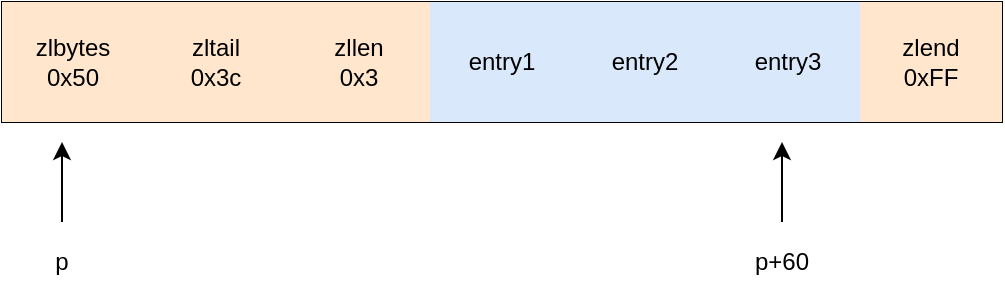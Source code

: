 <mxfile version="14.1.8" type="github">
  <diagram id="1uSbGK0Mtd8uH2yY164n" name="Page-1">
    <mxGraphModel dx="1426" dy="771" grid="1" gridSize="10" guides="1" tooltips="1" connect="1" arrows="1" fold="1" page="1" pageScale="1" pageWidth="827" pageHeight="1169" math="0" shadow="0">
      <root>
        <mxCell id="0" />
        <mxCell id="1" parent="0" />
        <mxCell id="rTr22B_VBJ0NFOkobvwr-1" value="" style="shape=table;html=1;whiteSpace=wrap;startSize=0;container=1;collapsible=0;childLayout=tableLayout;" vertex="1" parent="1">
          <mxGeometry x="160" y="230" width="500" height="60" as="geometry" />
        </mxCell>
        <mxCell id="rTr22B_VBJ0NFOkobvwr-2" value="" style="shape=partialRectangle;html=1;whiteSpace=wrap;collapsible=0;dropTarget=0;pointerEvents=0;fillColor=none;top=0;left=0;bottom=0;right=0;points=[[0,0.5],[1,0.5]];portConstraint=eastwest;" vertex="1" parent="rTr22B_VBJ0NFOkobvwr-1">
          <mxGeometry width="500" height="60" as="geometry" />
        </mxCell>
        <mxCell id="rTr22B_VBJ0NFOkobvwr-23" value="zlbytes&lt;br&gt;0x50" style="shape=partialRectangle;html=1;whiteSpace=wrap;connectable=0;fillColor=#ffe6cc;top=0;left=0;bottom=0;right=0;overflow=hidden;strokeColor=#d79b00;" vertex="1" parent="rTr22B_VBJ0NFOkobvwr-2">
          <mxGeometry width="71" height="60" as="geometry" />
        </mxCell>
        <mxCell id="rTr22B_VBJ0NFOkobvwr-20" value="zltail&lt;br&gt;0x3c" style="shape=partialRectangle;html=1;whiteSpace=wrap;connectable=0;fillColor=#ffe6cc;top=0;left=0;bottom=0;right=0;overflow=hidden;strokeColor=#d79b00;" vertex="1" parent="rTr22B_VBJ0NFOkobvwr-2">
          <mxGeometry x="71" width="72" height="60" as="geometry" />
        </mxCell>
        <mxCell id="rTr22B_VBJ0NFOkobvwr-17" value="zllen&lt;br&gt;0x3" style="shape=partialRectangle;html=1;whiteSpace=wrap;connectable=0;fillColor=#ffe6cc;top=0;left=0;bottom=0;right=0;overflow=hidden;strokeColor=#d79b00;" vertex="1" parent="rTr22B_VBJ0NFOkobvwr-2">
          <mxGeometry x="143" width="71" height="60" as="geometry" />
        </mxCell>
        <mxCell id="rTr22B_VBJ0NFOkobvwr-14" value="entry1" style="shape=partialRectangle;html=1;whiteSpace=wrap;connectable=0;fillColor=#dae8fc;top=0;left=0;bottom=0;right=0;overflow=hidden;strokeColor=#6c8ebf;" vertex="1" parent="rTr22B_VBJ0NFOkobvwr-2">
          <mxGeometry x="214" width="72" height="60" as="geometry" />
        </mxCell>
        <mxCell id="rTr22B_VBJ0NFOkobvwr-3" value="&lt;span&gt;entry2&lt;/span&gt;" style="shape=partialRectangle;html=1;whiteSpace=wrap;connectable=0;fillColor=#dae8fc;top=0;left=0;bottom=0;right=0;overflow=hidden;strokeColor=#6c8ebf;" vertex="1" parent="rTr22B_VBJ0NFOkobvwr-2">
          <mxGeometry x="286" width="71" height="60" as="geometry" />
        </mxCell>
        <mxCell id="rTr22B_VBJ0NFOkobvwr-4" value="&lt;span&gt;entry3&lt;/span&gt;" style="shape=partialRectangle;html=1;whiteSpace=wrap;connectable=0;fillColor=#dae8fc;top=0;left=0;bottom=0;right=0;overflow=hidden;strokeColor=#6c8ebf;" vertex="1" parent="rTr22B_VBJ0NFOkobvwr-2">
          <mxGeometry x="357" width="72" height="60" as="geometry" />
        </mxCell>
        <mxCell id="rTr22B_VBJ0NFOkobvwr-5" value="zlend&lt;br&gt;0xFF" style="shape=partialRectangle;html=1;whiteSpace=wrap;connectable=0;fillColor=#ffe6cc;top=0;left=0;bottom=0;right=0;overflow=hidden;strokeColor=#d79b00;" vertex="1" parent="rTr22B_VBJ0NFOkobvwr-2">
          <mxGeometry x="429" width="71" height="60" as="geometry" />
        </mxCell>
        <mxCell id="rTr22B_VBJ0NFOkobvwr-26" value="" style="endArrow=classic;html=1;" edge="1" parent="1">
          <mxGeometry width="50" height="50" relative="1" as="geometry">
            <mxPoint x="190" y="340" as="sourcePoint" />
            <mxPoint x="190" y="300" as="targetPoint" />
          </mxGeometry>
        </mxCell>
        <mxCell id="rTr22B_VBJ0NFOkobvwr-27" value="p" style="text;html=1;strokeColor=none;fillColor=none;align=center;verticalAlign=middle;whiteSpace=wrap;rounded=0;" vertex="1" parent="1">
          <mxGeometry x="170" y="350" width="40" height="20" as="geometry" />
        </mxCell>
        <mxCell id="rTr22B_VBJ0NFOkobvwr-29" value="" style="endArrow=classic;html=1;" edge="1" parent="1">
          <mxGeometry width="50" height="50" relative="1" as="geometry">
            <mxPoint x="550" y="340" as="sourcePoint" />
            <mxPoint x="550" y="300" as="targetPoint" />
          </mxGeometry>
        </mxCell>
        <mxCell id="rTr22B_VBJ0NFOkobvwr-30" value="p+60" style="text;html=1;strokeColor=none;fillColor=none;align=center;verticalAlign=middle;whiteSpace=wrap;rounded=0;" vertex="1" parent="1">
          <mxGeometry x="530" y="350" width="40" height="20" as="geometry" />
        </mxCell>
      </root>
    </mxGraphModel>
  </diagram>
</mxfile>
